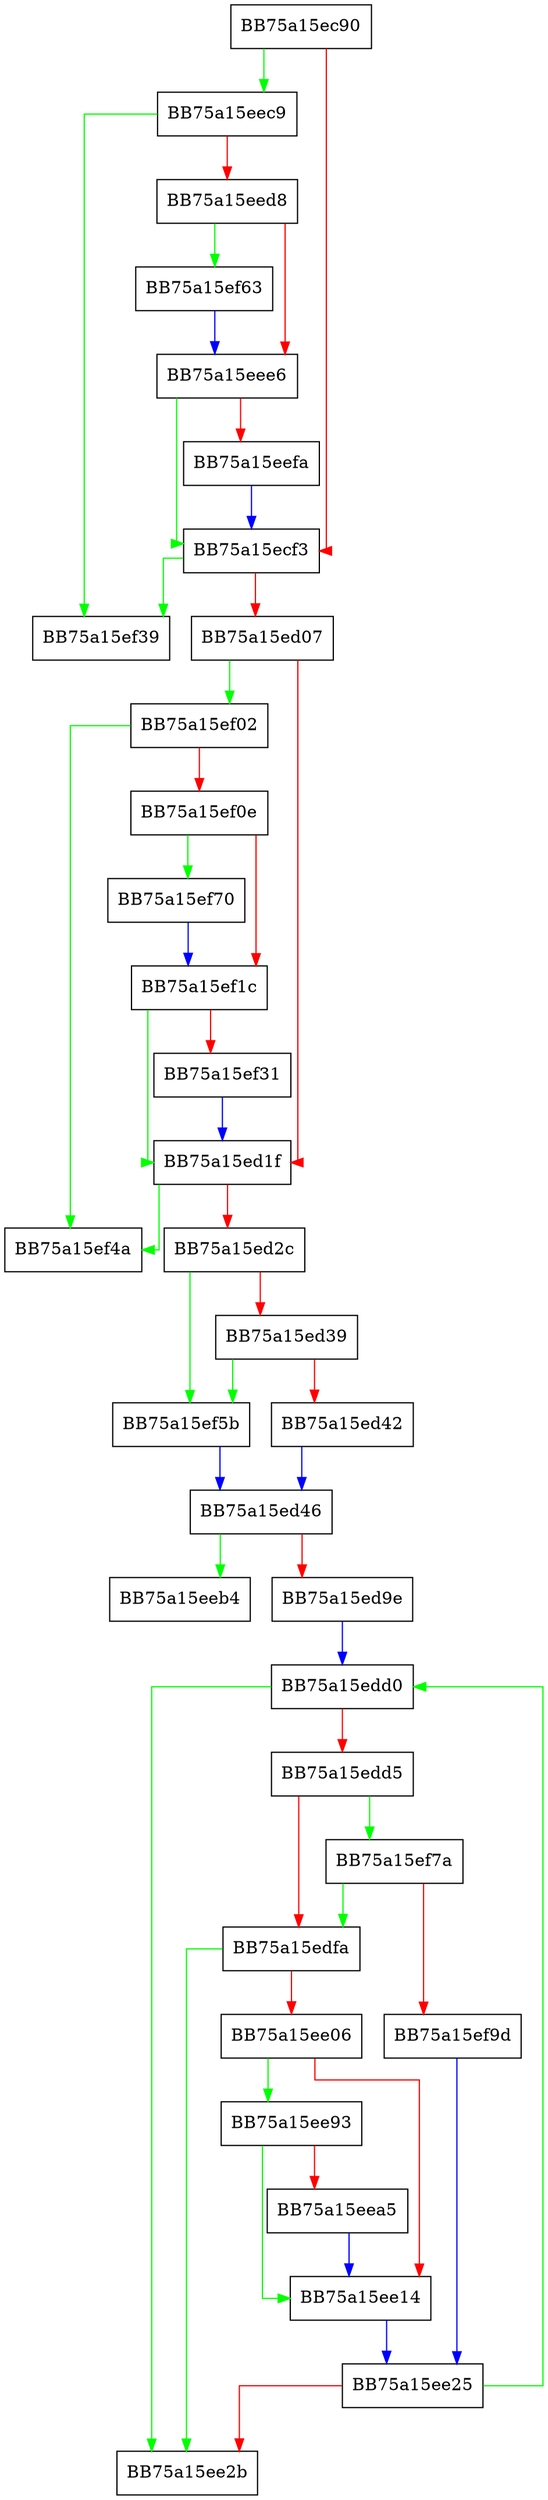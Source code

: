 digraph str_gsub {
  node [shape="box"];
  graph [splines=ortho];
  BB75a15ec90 -> BB75a15eec9 [color="green"];
  BB75a15ec90 -> BB75a15ecf3 [color="red"];
  BB75a15ecf3 -> BB75a15ef39 [color="green"];
  BB75a15ecf3 -> BB75a15ed07 [color="red"];
  BB75a15ed07 -> BB75a15ef02 [color="green"];
  BB75a15ed07 -> BB75a15ed1f [color="red"];
  BB75a15ed1f -> BB75a15ef4a [color="green"];
  BB75a15ed1f -> BB75a15ed2c [color="red"];
  BB75a15ed2c -> BB75a15ef5b [color="green"];
  BB75a15ed2c -> BB75a15ed39 [color="red"];
  BB75a15ed39 -> BB75a15ef5b [color="green"];
  BB75a15ed39 -> BB75a15ed42 [color="red"];
  BB75a15ed42 -> BB75a15ed46 [color="blue"];
  BB75a15ed46 -> BB75a15eeb4 [color="green"];
  BB75a15ed46 -> BB75a15ed9e [color="red"];
  BB75a15ed9e -> BB75a15edd0 [color="blue"];
  BB75a15edd0 -> BB75a15ee2b [color="green"];
  BB75a15edd0 -> BB75a15edd5 [color="red"];
  BB75a15edd5 -> BB75a15ef7a [color="green"];
  BB75a15edd5 -> BB75a15edfa [color="red"];
  BB75a15edfa -> BB75a15ee2b [color="green"];
  BB75a15edfa -> BB75a15ee06 [color="red"];
  BB75a15ee06 -> BB75a15ee93 [color="green"];
  BB75a15ee06 -> BB75a15ee14 [color="red"];
  BB75a15ee14 -> BB75a15ee25 [color="blue"];
  BB75a15ee25 -> BB75a15edd0 [color="green"];
  BB75a15ee25 -> BB75a15ee2b [color="red"];
  BB75a15ee93 -> BB75a15ee14 [color="green"];
  BB75a15ee93 -> BB75a15eea5 [color="red"];
  BB75a15eea5 -> BB75a15ee14 [color="blue"];
  BB75a15eec9 -> BB75a15ef39 [color="green"];
  BB75a15eec9 -> BB75a15eed8 [color="red"];
  BB75a15eed8 -> BB75a15ef63 [color="green"];
  BB75a15eed8 -> BB75a15eee6 [color="red"];
  BB75a15eee6 -> BB75a15ecf3 [color="green"];
  BB75a15eee6 -> BB75a15eefa [color="red"];
  BB75a15eefa -> BB75a15ecf3 [color="blue"];
  BB75a15ef02 -> BB75a15ef4a [color="green"];
  BB75a15ef02 -> BB75a15ef0e [color="red"];
  BB75a15ef0e -> BB75a15ef70 [color="green"];
  BB75a15ef0e -> BB75a15ef1c [color="red"];
  BB75a15ef1c -> BB75a15ed1f [color="green"];
  BB75a15ef1c -> BB75a15ef31 [color="red"];
  BB75a15ef31 -> BB75a15ed1f [color="blue"];
  BB75a15ef5b -> BB75a15ed46 [color="blue"];
  BB75a15ef63 -> BB75a15eee6 [color="blue"];
  BB75a15ef70 -> BB75a15ef1c [color="blue"];
  BB75a15ef7a -> BB75a15edfa [color="green"];
  BB75a15ef7a -> BB75a15ef9d [color="red"];
  BB75a15ef9d -> BB75a15ee25 [color="blue"];
}